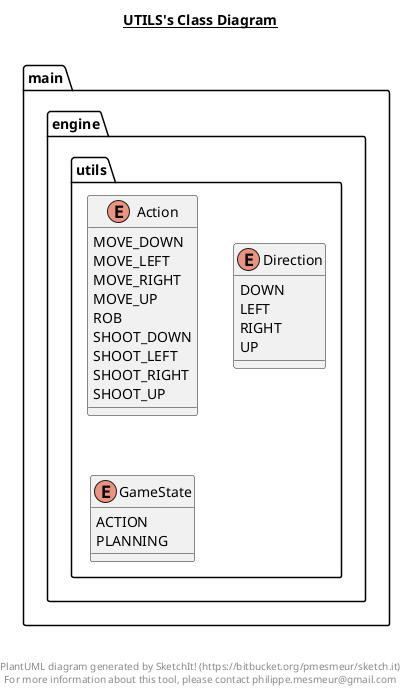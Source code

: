 @startuml

title __UTILS's Class Diagram__\n

  namespace main {
    namespace engine {
      namespace utils {
        enum Action {
          MOVE_DOWN
          MOVE_LEFT
          MOVE_RIGHT
          MOVE_UP
          ROB
          SHOOT_DOWN
          SHOOT_LEFT
          SHOOT_RIGHT
          SHOOT_UP
        }
      }
    }
  }
  

  namespace main {
    namespace engine {
      namespace utils {
        enum Direction {
          DOWN
          LEFT
          RIGHT
          UP
        }
      }
    }
  }
  

  namespace main {
    namespace engine {
      namespace utils {
        enum GameState {
          ACTION
          PLANNING
        }
      }
    }
  }
  



right footer


PlantUML diagram generated by SketchIt! (https://bitbucket.org/pmesmeur/sketch.it)
For more information about this tool, please contact philippe.mesmeur@gmail.com
endfooter

@enduml
